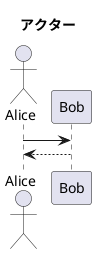 @startuml{plantuml_seq_actor.png}
    title アクター
    actor Alice
    Alice -> Bob
    Alice <-- Bob
@enduml
